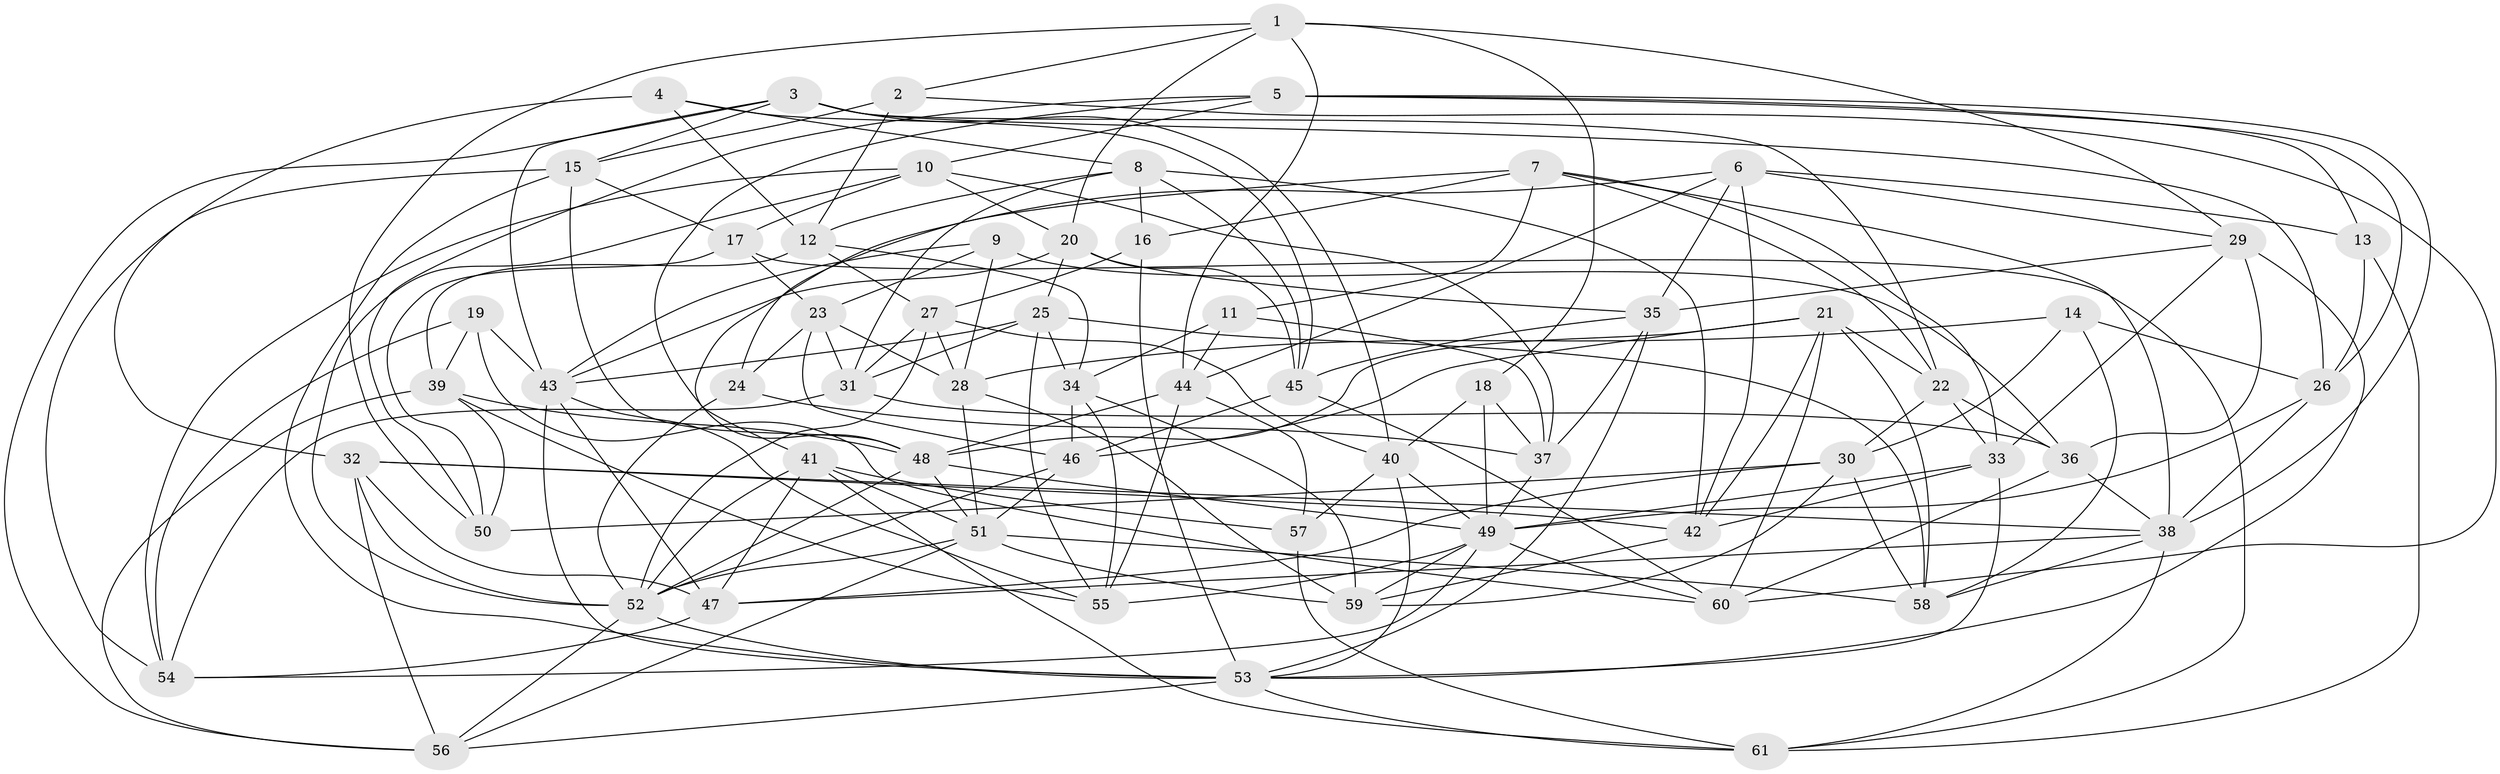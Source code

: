 // original degree distribution, {4: 1.0}
// Generated by graph-tools (version 1.1) at 2025/50/03/09/25 03:50:49]
// undirected, 61 vertices, 181 edges
graph export_dot {
graph [start="1"]
  node [color=gray90,style=filled];
  1;
  2;
  3;
  4;
  5;
  6;
  7;
  8;
  9;
  10;
  11;
  12;
  13;
  14;
  15;
  16;
  17;
  18;
  19;
  20;
  21;
  22;
  23;
  24;
  25;
  26;
  27;
  28;
  29;
  30;
  31;
  32;
  33;
  34;
  35;
  36;
  37;
  38;
  39;
  40;
  41;
  42;
  43;
  44;
  45;
  46;
  47;
  48;
  49;
  50;
  51;
  52;
  53;
  54;
  55;
  56;
  57;
  58;
  59;
  60;
  61;
  1 -- 2 [weight=1.0];
  1 -- 18 [weight=1.0];
  1 -- 20 [weight=1.0];
  1 -- 29 [weight=1.0];
  1 -- 44 [weight=1.0];
  1 -- 50 [weight=1.0];
  2 -- 12 [weight=1.0];
  2 -- 15 [weight=1.0];
  2 -- 60 [weight=1.0];
  3 -- 15 [weight=1.0];
  3 -- 22 [weight=1.0];
  3 -- 26 [weight=1.0];
  3 -- 40 [weight=1.0];
  3 -- 43 [weight=1.0];
  3 -- 56 [weight=1.0];
  4 -- 8 [weight=1.0];
  4 -- 12 [weight=1.0];
  4 -- 32 [weight=1.0];
  4 -- 45 [weight=1.0];
  5 -- 10 [weight=1.0];
  5 -- 13 [weight=1.0];
  5 -- 26 [weight=1.0];
  5 -- 38 [weight=1.0];
  5 -- 48 [weight=1.0];
  5 -- 50 [weight=1.0];
  6 -- 13 [weight=1.0];
  6 -- 29 [weight=1.0];
  6 -- 35 [weight=1.0];
  6 -- 41 [weight=1.0];
  6 -- 42 [weight=1.0];
  6 -- 44 [weight=1.0];
  7 -- 11 [weight=1.0];
  7 -- 16 [weight=1.0];
  7 -- 22 [weight=1.0];
  7 -- 24 [weight=1.0];
  7 -- 33 [weight=1.0];
  7 -- 38 [weight=1.0];
  8 -- 12 [weight=1.0];
  8 -- 16 [weight=1.0];
  8 -- 31 [weight=1.0];
  8 -- 42 [weight=1.0];
  8 -- 45 [weight=1.0];
  9 -- 23 [weight=1.0];
  9 -- 28 [weight=1.0];
  9 -- 36 [weight=1.0];
  9 -- 43 [weight=1.0];
  10 -- 17 [weight=1.0];
  10 -- 20 [weight=1.0];
  10 -- 37 [weight=1.0];
  10 -- 52 [weight=1.0];
  10 -- 54 [weight=1.0];
  11 -- 34 [weight=1.0];
  11 -- 37 [weight=1.0];
  11 -- 44 [weight=1.0];
  12 -- 27 [weight=1.0];
  12 -- 34 [weight=1.0];
  12 -- 39 [weight=1.0];
  13 -- 26 [weight=1.0];
  13 -- 61 [weight=1.0];
  14 -- 26 [weight=1.0];
  14 -- 28 [weight=1.0];
  14 -- 30 [weight=1.0];
  14 -- 58 [weight=1.0];
  15 -- 17 [weight=1.0];
  15 -- 48 [weight=1.0];
  15 -- 53 [weight=1.0];
  15 -- 54 [weight=1.0];
  16 -- 27 [weight=1.0];
  16 -- 53 [weight=1.0];
  17 -- 23 [weight=1.0];
  17 -- 50 [weight=2.0];
  17 -- 61 [weight=1.0];
  18 -- 37 [weight=1.0];
  18 -- 40 [weight=1.0];
  18 -- 49 [weight=1.0];
  19 -- 39 [weight=1.0];
  19 -- 43 [weight=1.0];
  19 -- 54 [weight=1.0];
  19 -- 60 [weight=1.0];
  20 -- 25 [weight=1.0];
  20 -- 35 [weight=1.0];
  20 -- 43 [weight=1.0];
  20 -- 45 [weight=1.0];
  21 -- 22 [weight=1.0];
  21 -- 42 [weight=1.0];
  21 -- 46 [weight=1.0];
  21 -- 48 [weight=1.0];
  21 -- 58 [weight=1.0];
  21 -- 60 [weight=1.0];
  22 -- 30 [weight=1.0];
  22 -- 33 [weight=1.0];
  22 -- 36 [weight=1.0];
  23 -- 24 [weight=1.0];
  23 -- 28 [weight=1.0];
  23 -- 31 [weight=1.0];
  23 -- 46 [weight=1.0];
  24 -- 37 [weight=1.0];
  24 -- 52 [weight=1.0];
  25 -- 31 [weight=1.0];
  25 -- 34 [weight=1.0];
  25 -- 43 [weight=1.0];
  25 -- 55 [weight=1.0];
  25 -- 58 [weight=1.0];
  26 -- 38 [weight=1.0];
  26 -- 49 [weight=1.0];
  27 -- 28 [weight=1.0];
  27 -- 31 [weight=1.0];
  27 -- 40 [weight=1.0];
  27 -- 52 [weight=1.0];
  28 -- 51 [weight=1.0];
  28 -- 59 [weight=1.0];
  29 -- 33 [weight=1.0];
  29 -- 35 [weight=1.0];
  29 -- 36 [weight=1.0];
  29 -- 53 [weight=1.0];
  30 -- 47 [weight=1.0];
  30 -- 50 [weight=1.0];
  30 -- 58 [weight=1.0];
  30 -- 59 [weight=1.0];
  31 -- 36 [weight=1.0];
  31 -- 54 [weight=1.0];
  32 -- 38 [weight=1.0];
  32 -- 42 [weight=1.0];
  32 -- 47 [weight=1.0];
  32 -- 52 [weight=1.0];
  32 -- 56 [weight=1.0];
  33 -- 42 [weight=1.0];
  33 -- 49 [weight=1.0];
  33 -- 53 [weight=1.0];
  34 -- 46 [weight=1.0];
  34 -- 55 [weight=1.0];
  34 -- 59 [weight=1.0];
  35 -- 37 [weight=1.0];
  35 -- 45 [weight=1.0];
  35 -- 53 [weight=1.0];
  36 -- 38 [weight=1.0];
  36 -- 60 [weight=1.0];
  37 -- 49 [weight=1.0];
  38 -- 47 [weight=1.0];
  38 -- 58 [weight=1.0];
  38 -- 61 [weight=1.0];
  39 -- 48 [weight=1.0];
  39 -- 50 [weight=1.0];
  39 -- 55 [weight=1.0];
  39 -- 56 [weight=1.0];
  40 -- 49 [weight=1.0];
  40 -- 53 [weight=1.0];
  40 -- 57 [weight=1.0];
  41 -- 47 [weight=1.0];
  41 -- 51 [weight=1.0];
  41 -- 52 [weight=1.0];
  41 -- 57 [weight=1.0];
  41 -- 61 [weight=1.0];
  42 -- 59 [weight=1.0];
  43 -- 47 [weight=1.0];
  43 -- 53 [weight=1.0];
  43 -- 55 [weight=1.0];
  44 -- 48 [weight=1.0];
  44 -- 55 [weight=1.0];
  44 -- 57 [weight=1.0];
  45 -- 46 [weight=1.0];
  45 -- 60 [weight=1.0];
  46 -- 51 [weight=1.0];
  46 -- 52 [weight=1.0];
  47 -- 54 [weight=1.0];
  48 -- 49 [weight=1.0];
  48 -- 51 [weight=1.0];
  48 -- 52 [weight=1.0];
  49 -- 54 [weight=1.0];
  49 -- 55 [weight=1.0];
  49 -- 59 [weight=1.0];
  49 -- 60 [weight=1.0];
  51 -- 52 [weight=1.0];
  51 -- 56 [weight=1.0];
  51 -- 58 [weight=1.0];
  51 -- 59 [weight=1.0];
  52 -- 53 [weight=1.0];
  52 -- 56 [weight=1.0];
  53 -- 56 [weight=1.0];
  53 -- 61 [weight=1.0];
  57 -- 61 [weight=1.0];
}
